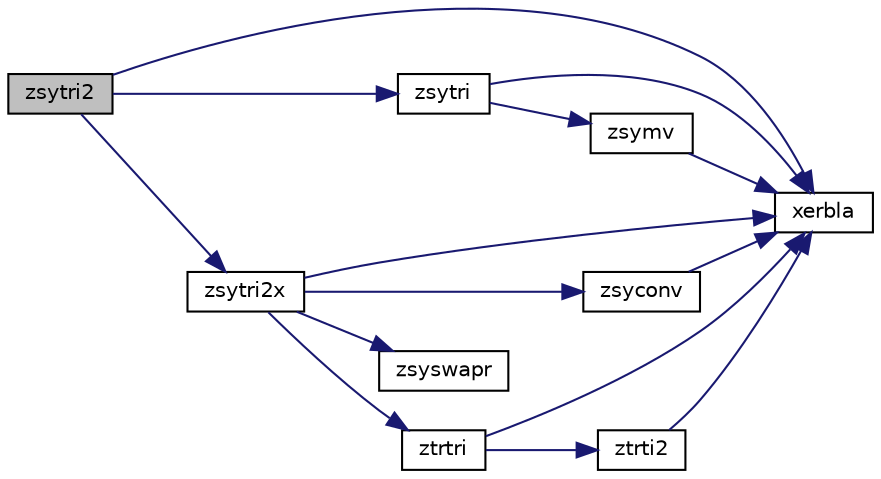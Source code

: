 digraph "zsytri2"
{
 // LATEX_PDF_SIZE
  edge [fontname="Helvetica",fontsize="10",labelfontname="Helvetica",labelfontsize="10"];
  node [fontname="Helvetica",fontsize="10",shape=record];
  rankdir="LR";
  Node1 [label="zsytri2",height=0.2,width=0.4,color="black", fillcolor="grey75", style="filled", fontcolor="black",tooltip="ZSYTRI2"];
  Node1 -> Node2 [color="midnightblue",fontsize="10",style="solid",fontname="Helvetica"];
  Node2 [label="xerbla",height=0.2,width=0.4,color="black", fillcolor="white", style="filled",URL="$xerbla_8f.html#a377ee61015baf8dea7770b3a404b1c07",tooltip="XERBLA"];
  Node1 -> Node3 [color="midnightblue",fontsize="10",style="solid",fontname="Helvetica"];
  Node3 [label="zsytri",height=0.2,width=0.4,color="black", fillcolor="white", style="filled",URL="$zsytri_8f.html#ae35a5df45bbca6c8caa41d5f83dc1ccf",tooltip="ZSYTRI"];
  Node3 -> Node2 [color="midnightblue",fontsize="10",style="solid",fontname="Helvetica"];
  Node3 -> Node4 [color="midnightblue",fontsize="10",style="solid",fontname="Helvetica"];
  Node4 [label="zsymv",height=0.2,width=0.4,color="black", fillcolor="white", style="filled",URL="$zsymv_8f.html#ab9b336644e5cff134d305d70730e60ba",tooltip="ZSYMV computes a matrix-vector product for a complex symmetric matrix."];
  Node4 -> Node2 [color="midnightblue",fontsize="10",style="solid",fontname="Helvetica"];
  Node1 -> Node5 [color="midnightblue",fontsize="10",style="solid",fontname="Helvetica"];
  Node5 [label="zsytri2x",height=0.2,width=0.4,color="black", fillcolor="white", style="filled",URL="$zsytri2x_8f.html#a837c4d6af7bad75b55b2b6ab56d78eb2",tooltip="ZSYTRI2X"];
  Node5 -> Node2 [color="midnightblue",fontsize="10",style="solid",fontname="Helvetica"];
  Node5 -> Node6 [color="midnightblue",fontsize="10",style="solid",fontname="Helvetica"];
  Node6 [label="zsyconv",height=0.2,width=0.4,color="black", fillcolor="white", style="filled",URL="$zsyconv_8f.html#a12eb4807424cbd74c4c8f38e1737b0c7",tooltip="ZSYCONV"];
  Node6 -> Node2 [color="midnightblue",fontsize="10",style="solid",fontname="Helvetica"];
  Node5 -> Node7 [color="midnightblue",fontsize="10",style="solid",fontname="Helvetica"];
  Node7 [label="zsyswapr",height=0.2,width=0.4,color="black", fillcolor="white", style="filled",URL="$zsyswapr_8f.html#a36d9ec6db6e6dda43c30a8727ae0d6ae",tooltip="ZSYSWAPR"];
  Node5 -> Node8 [color="midnightblue",fontsize="10",style="solid",fontname="Helvetica"];
  Node8 [label="ztrtri",height=0.2,width=0.4,color="black", fillcolor="white", style="filled",URL="$ztrtri_8f.html#afb9fa26355911581340b5df0f21c966a",tooltip="ZTRTRI"];
  Node8 -> Node2 [color="midnightblue",fontsize="10",style="solid",fontname="Helvetica"];
  Node8 -> Node9 [color="midnightblue",fontsize="10",style="solid",fontname="Helvetica"];
  Node9 [label="ztrti2",height=0.2,width=0.4,color="black", fillcolor="white", style="filled",URL="$ztrti2_8f.html#a1e170c4047161c32e9286646dc7cb858",tooltip="ZTRTI2 computes the inverse of a triangular matrix (unblocked algorithm)."];
  Node9 -> Node2 [color="midnightblue",fontsize="10",style="solid",fontname="Helvetica"];
}

